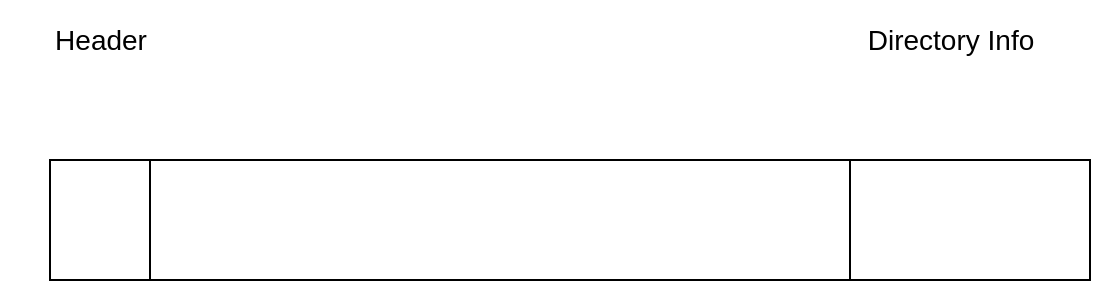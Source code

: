 <mxfile version="14.1.8" type="device"><diagram id="_gaQC_KO1nf192RkZ3G-" name="Seite-1"><mxGraphModel dx="1086" dy="806" grid="1" gridSize="10" guides="1" tooltips="1" connect="1" arrows="1" fold="1" page="1" pageScale="1" pageWidth="583" pageHeight="413" math="0" shadow="0"><root><mxCell id="0"/><mxCell id="1" parent="0"/><mxCell id="NBhVF2jLQbWBrIEUA298-1" value="" style="rounded=0;whiteSpace=wrap;html=1;" vertex="1" parent="1"><mxGeometry x="30" y="150" width="520" height="60" as="geometry"/></mxCell><mxCell id="NBhVF2jLQbWBrIEUA298-3" value="" style="rounded=0;whiteSpace=wrap;html=1;" vertex="1" parent="1"><mxGeometry x="30" y="150" width="50" height="60" as="geometry"/></mxCell><mxCell id="NBhVF2jLQbWBrIEUA298-4" value="" style="rounded=0;whiteSpace=wrap;html=1;" vertex="1" parent="1"><mxGeometry x="430" y="150" width="120" height="60" as="geometry"/></mxCell><mxCell id="NBhVF2jLQbWBrIEUA298-5" value="Header" style="text;strokeColor=none;fillColor=none;html=1;fontSize=14;fontStyle=0;verticalAlign=middle;align=center;" vertex="1" parent="1"><mxGeometry x="5" y="70" width="100" height="40" as="geometry"/></mxCell><mxCell id="NBhVF2jLQbWBrIEUA298-6" value="Directory Info" style="text;strokeColor=none;fillColor=none;html=1;fontSize=14;fontStyle=0;verticalAlign=middle;align=center;" vertex="1" parent="1"><mxGeometry x="430" y="70" width="100" height="40" as="geometry"/></mxCell></root></mxGraphModel></diagram></mxfile>